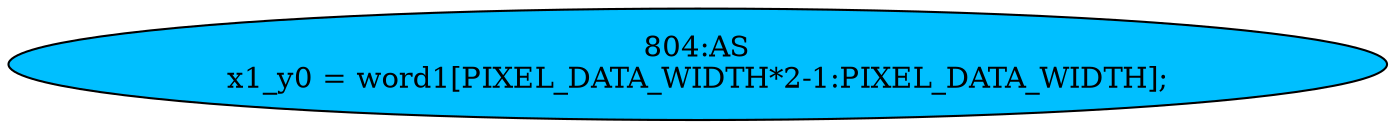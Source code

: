 strict digraph "" {
	node [label="\N"];
	"804:AS"	 [ast="<pyverilog.vparser.ast.Assign object at 0x7f90abda4210>",
		def_var="['x1_y0']",
		fillcolor=deepskyblue,
		label="804:AS
x1_y0 = word1[PIXEL_DATA_WIDTH*2-1:PIXEL_DATA_WIDTH];",
		statements="[]",
		style=filled,
		typ=Assign,
		use_var="['word1', 'PIXEL_DATA_WIDTH']"];
}
